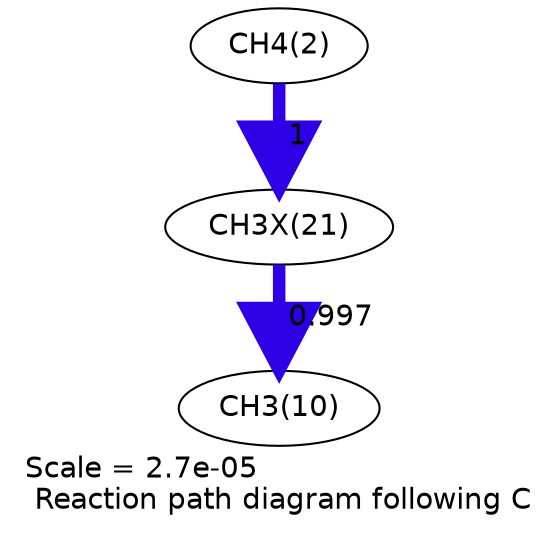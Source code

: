 digraph reaction_paths {
center=1;
s4 -> s38[fontname="Helvetica", penwidth=6, arrowsize=3, color="0.7, 1.5, 0.9"
, label=" 1"];
s38 -> s12[fontname="Helvetica", penwidth=6, arrowsize=3, color="0.7, 1.5, 0.9"
, label=" 0.997"];
s4 [ fontname="Helvetica", label="CH4(2)"];
s12 [ fontname="Helvetica", label="CH3(10)"];
s38 [ fontname="Helvetica", label="CH3X(21)"];
 label = "Scale = 2.7e-05\l Reaction path diagram following C";
 fontname = "Helvetica";
}
